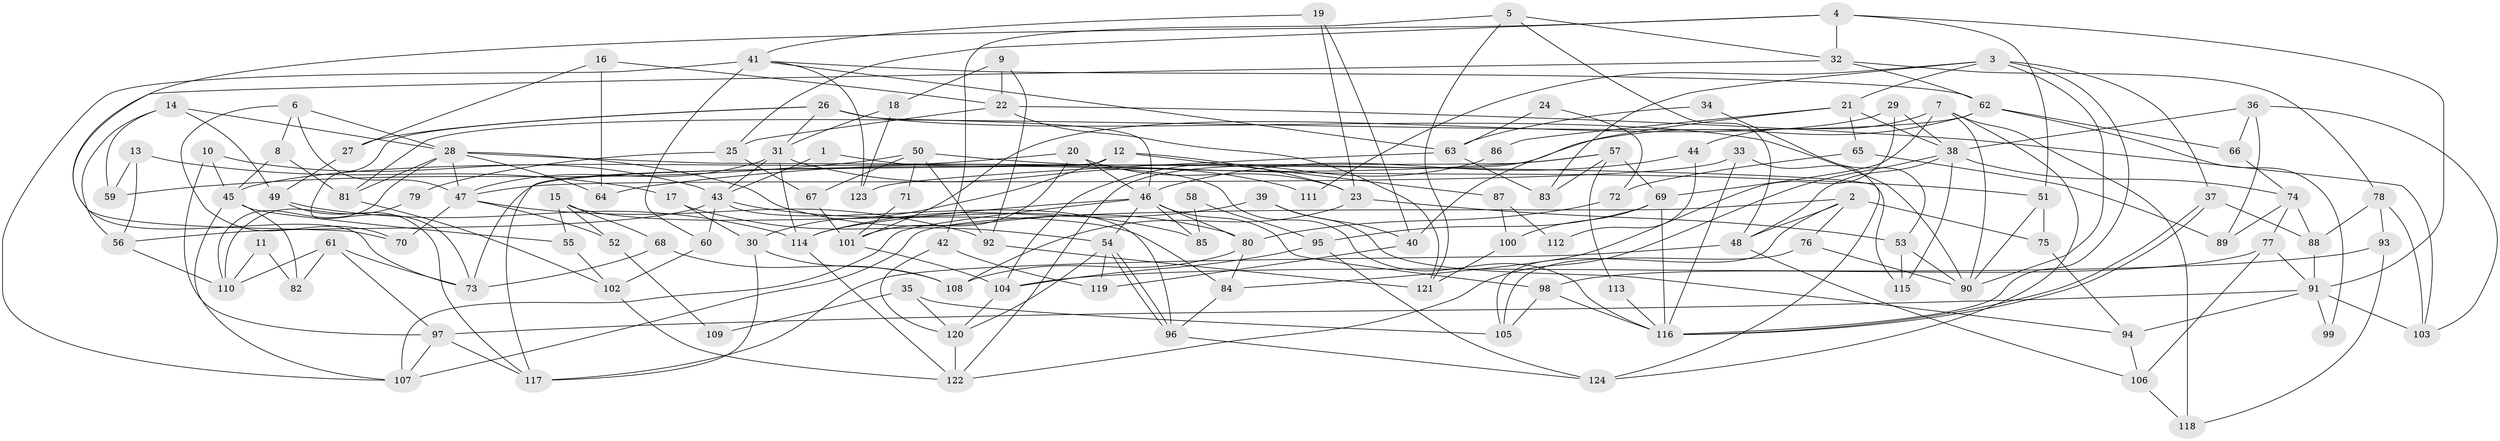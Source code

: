 // Generated by graph-tools (version 1.1) at 2025/02/03/09/25 03:02:00]
// undirected, 124 vertices, 248 edges
graph export_dot {
graph [start="1"]
  node [color=gray90,style=filled];
  1;
  2;
  3;
  4;
  5;
  6;
  7;
  8;
  9;
  10;
  11;
  12;
  13;
  14;
  15;
  16;
  17;
  18;
  19;
  20;
  21;
  22;
  23;
  24;
  25;
  26;
  27;
  28;
  29;
  30;
  31;
  32;
  33;
  34;
  35;
  36;
  37;
  38;
  39;
  40;
  41;
  42;
  43;
  44;
  45;
  46;
  47;
  48;
  49;
  50;
  51;
  52;
  53;
  54;
  55;
  56;
  57;
  58;
  59;
  60;
  61;
  62;
  63;
  64;
  65;
  66;
  67;
  68;
  69;
  70;
  71;
  72;
  73;
  74;
  75;
  76;
  77;
  78;
  79;
  80;
  81;
  82;
  83;
  84;
  85;
  86;
  87;
  88;
  89;
  90;
  91;
  92;
  93;
  94;
  95;
  96;
  97;
  98;
  99;
  100;
  101;
  102;
  103;
  104;
  105;
  106;
  107;
  108;
  109;
  110;
  111;
  112;
  113;
  114;
  115;
  116;
  117;
  118;
  119;
  120;
  121;
  122;
  123;
  124;
  1 -- 43;
  1 -- 116;
  2 -- 107;
  2 -- 75;
  2 -- 48;
  2 -- 76;
  2 -- 105;
  3 -- 116;
  3 -- 90;
  3 -- 21;
  3 -- 37;
  3 -- 83;
  3 -- 111;
  4 -- 70;
  4 -- 32;
  4 -- 25;
  4 -- 51;
  4 -- 91;
  5 -- 48;
  5 -- 32;
  5 -- 42;
  5 -- 121;
  6 -- 47;
  6 -- 28;
  6 -- 8;
  6 -- 70;
  7 -- 90;
  7 -- 124;
  7 -- 44;
  7 -- 69;
  7 -- 118;
  8 -- 45;
  8 -- 81;
  9 -- 22;
  9 -- 18;
  9 -- 92;
  10 -- 43;
  10 -- 97;
  10 -- 45;
  11 -- 82;
  11 -- 110;
  12 -- 30;
  12 -- 117;
  12 -- 23;
  12 -- 87;
  13 -- 17;
  13 -- 59;
  13 -- 56;
  14 -- 28;
  14 -- 56;
  14 -- 49;
  14 -- 59;
  15 -- 68;
  15 -- 55;
  15 -- 52;
  15 -- 84;
  16 -- 22;
  16 -- 64;
  16 -- 27;
  17 -- 54;
  17 -- 30;
  18 -- 31;
  18 -- 123;
  19 -- 41;
  19 -- 40;
  19 -- 23;
  20 -- 45;
  20 -- 23;
  20 -- 46;
  20 -- 101;
  21 -- 38;
  21 -- 40;
  21 -- 65;
  21 -- 86;
  22 -- 103;
  22 -- 121;
  22 -- 25;
  23 -- 53;
  23 -- 108;
  24 -- 72;
  24 -- 63;
  25 -- 67;
  25 -- 79;
  26 -- 27;
  26 -- 46;
  26 -- 31;
  26 -- 73;
  26 -- 90;
  27 -- 49;
  28 -- 115;
  28 -- 110;
  28 -- 47;
  28 -- 64;
  28 -- 80;
  28 -- 81;
  29 -- 84;
  29 -- 101;
  29 -- 38;
  30 -- 117;
  30 -- 108;
  31 -- 114;
  31 -- 43;
  31 -- 47;
  31 -- 111;
  32 -- 78;
  32 -- 62;
  32 -- 73;
  33 -- 116;
  33 -- 47;
  33 -- 124;
  34 -- 53;
  34 -- 63;
  35 -- 120;
  35 -- 105;
  35 -- 109;
  36 -- 38;
  36 -- 66;
  36 -- 89;
  36 -- 103;
  37 -- 116;
  37 -- 116;
  37 -- 88;
  38 -- 122;
  38 -- 48;
  38 -- 74;
  38 -- 115;
  39 -- 94;
  39 -- 114;
  39 -- 40;
  40 -- 119;
  41 -- 60;
  41 -- 62;
  41 -- 63;
  41 -- 107;
  41 -- 123;
  42 -- 120;
  42 -- 119;
  43 -- 96;
  43 -- 56;
  43 -- 60;
  43 -- 85;
  44 -- 46;
  44 -- 112;
  45 -- 107;
  45 -- 55;
  45 -- 82;
  46 -- 54;
  46 -- 80;
  46 -- 85;
  46 -- 98;
  46 -- 107;
  46 -- 114;
  47 -- 52;
  47 -- 70;
  47 -- 92;
  48 -- 106;
  48 -- 117;
  49 -- 117;
  49 -- 114;
  50 -- 51;
  50 -- 92;
  50 -- 59;
  50 -- 67;
  50 -- 71;
  51 -- 90;
  51 -- 75;
  52 -- 109;
  53 -- 90;
  53 -- 115;
  54 -- 96;
  54 -- 96;
  54 -- 119;
  54 -- 120;
  55 -- 102;
  56 -- 110;
  57 -- 69;
  57 -- 73;
  57 -- 64;
  57 -- 83;
  57 -- 113;
  58 -- 85;
  58 -- 95;
  60 -- 102;
  61 -- 97;
  61 -- 73;
  61 -- 82;
  61 -- 110;
  62 -- 122;
  62 -- 81;
  62 -- 66;
  62 -- 99;
  63 -- 83;
  63 -- 123;
  65 -- 89;
  65 -- 72;
  66 -- 74;
  67 -- 101;
  68 -- 73;
  68 -- 108;
  69 -- 116;
  69 -- 95;
  69 -- 100;
  71 -- 101;
  72 -- 80;
  74 -- 88;
  74 -- 77;
  74 -- 89;
  75 -- 94;
  76 -- 105;
  76 -- 90;
  77 -- 91;
  77 -- 98;
  77 -- 106;
  78 -- 103;
  78 -- 93;
  78 -- 88;
  79 -- 110;
  80 -- 84;
  80 -- 108;
  81 -- 102;
  84 -- 96;
  86 -- 104;
  87 -- 100;
  87 -- 112;
  88 -- 91;
  91 -- 94;
  91 -- 97;
  91 -- 99;
  91 -- 103;
  92 -- 121;
  93 -- 104;
  93 -- 118;
  94 -- 106;
  95 -- 124;
  95 -- 104;
  96 -- 124;
  97 -- 107;
  97 -- 117;
  98 -- 105;
  98 -- 116;
  100 -- 121;
  101 -- 104;
  102 -- 122;
  104 -- 120;
  106 -- 118;
  113 -- 116;
  114 -- 122;
  120 -- 122;
}

